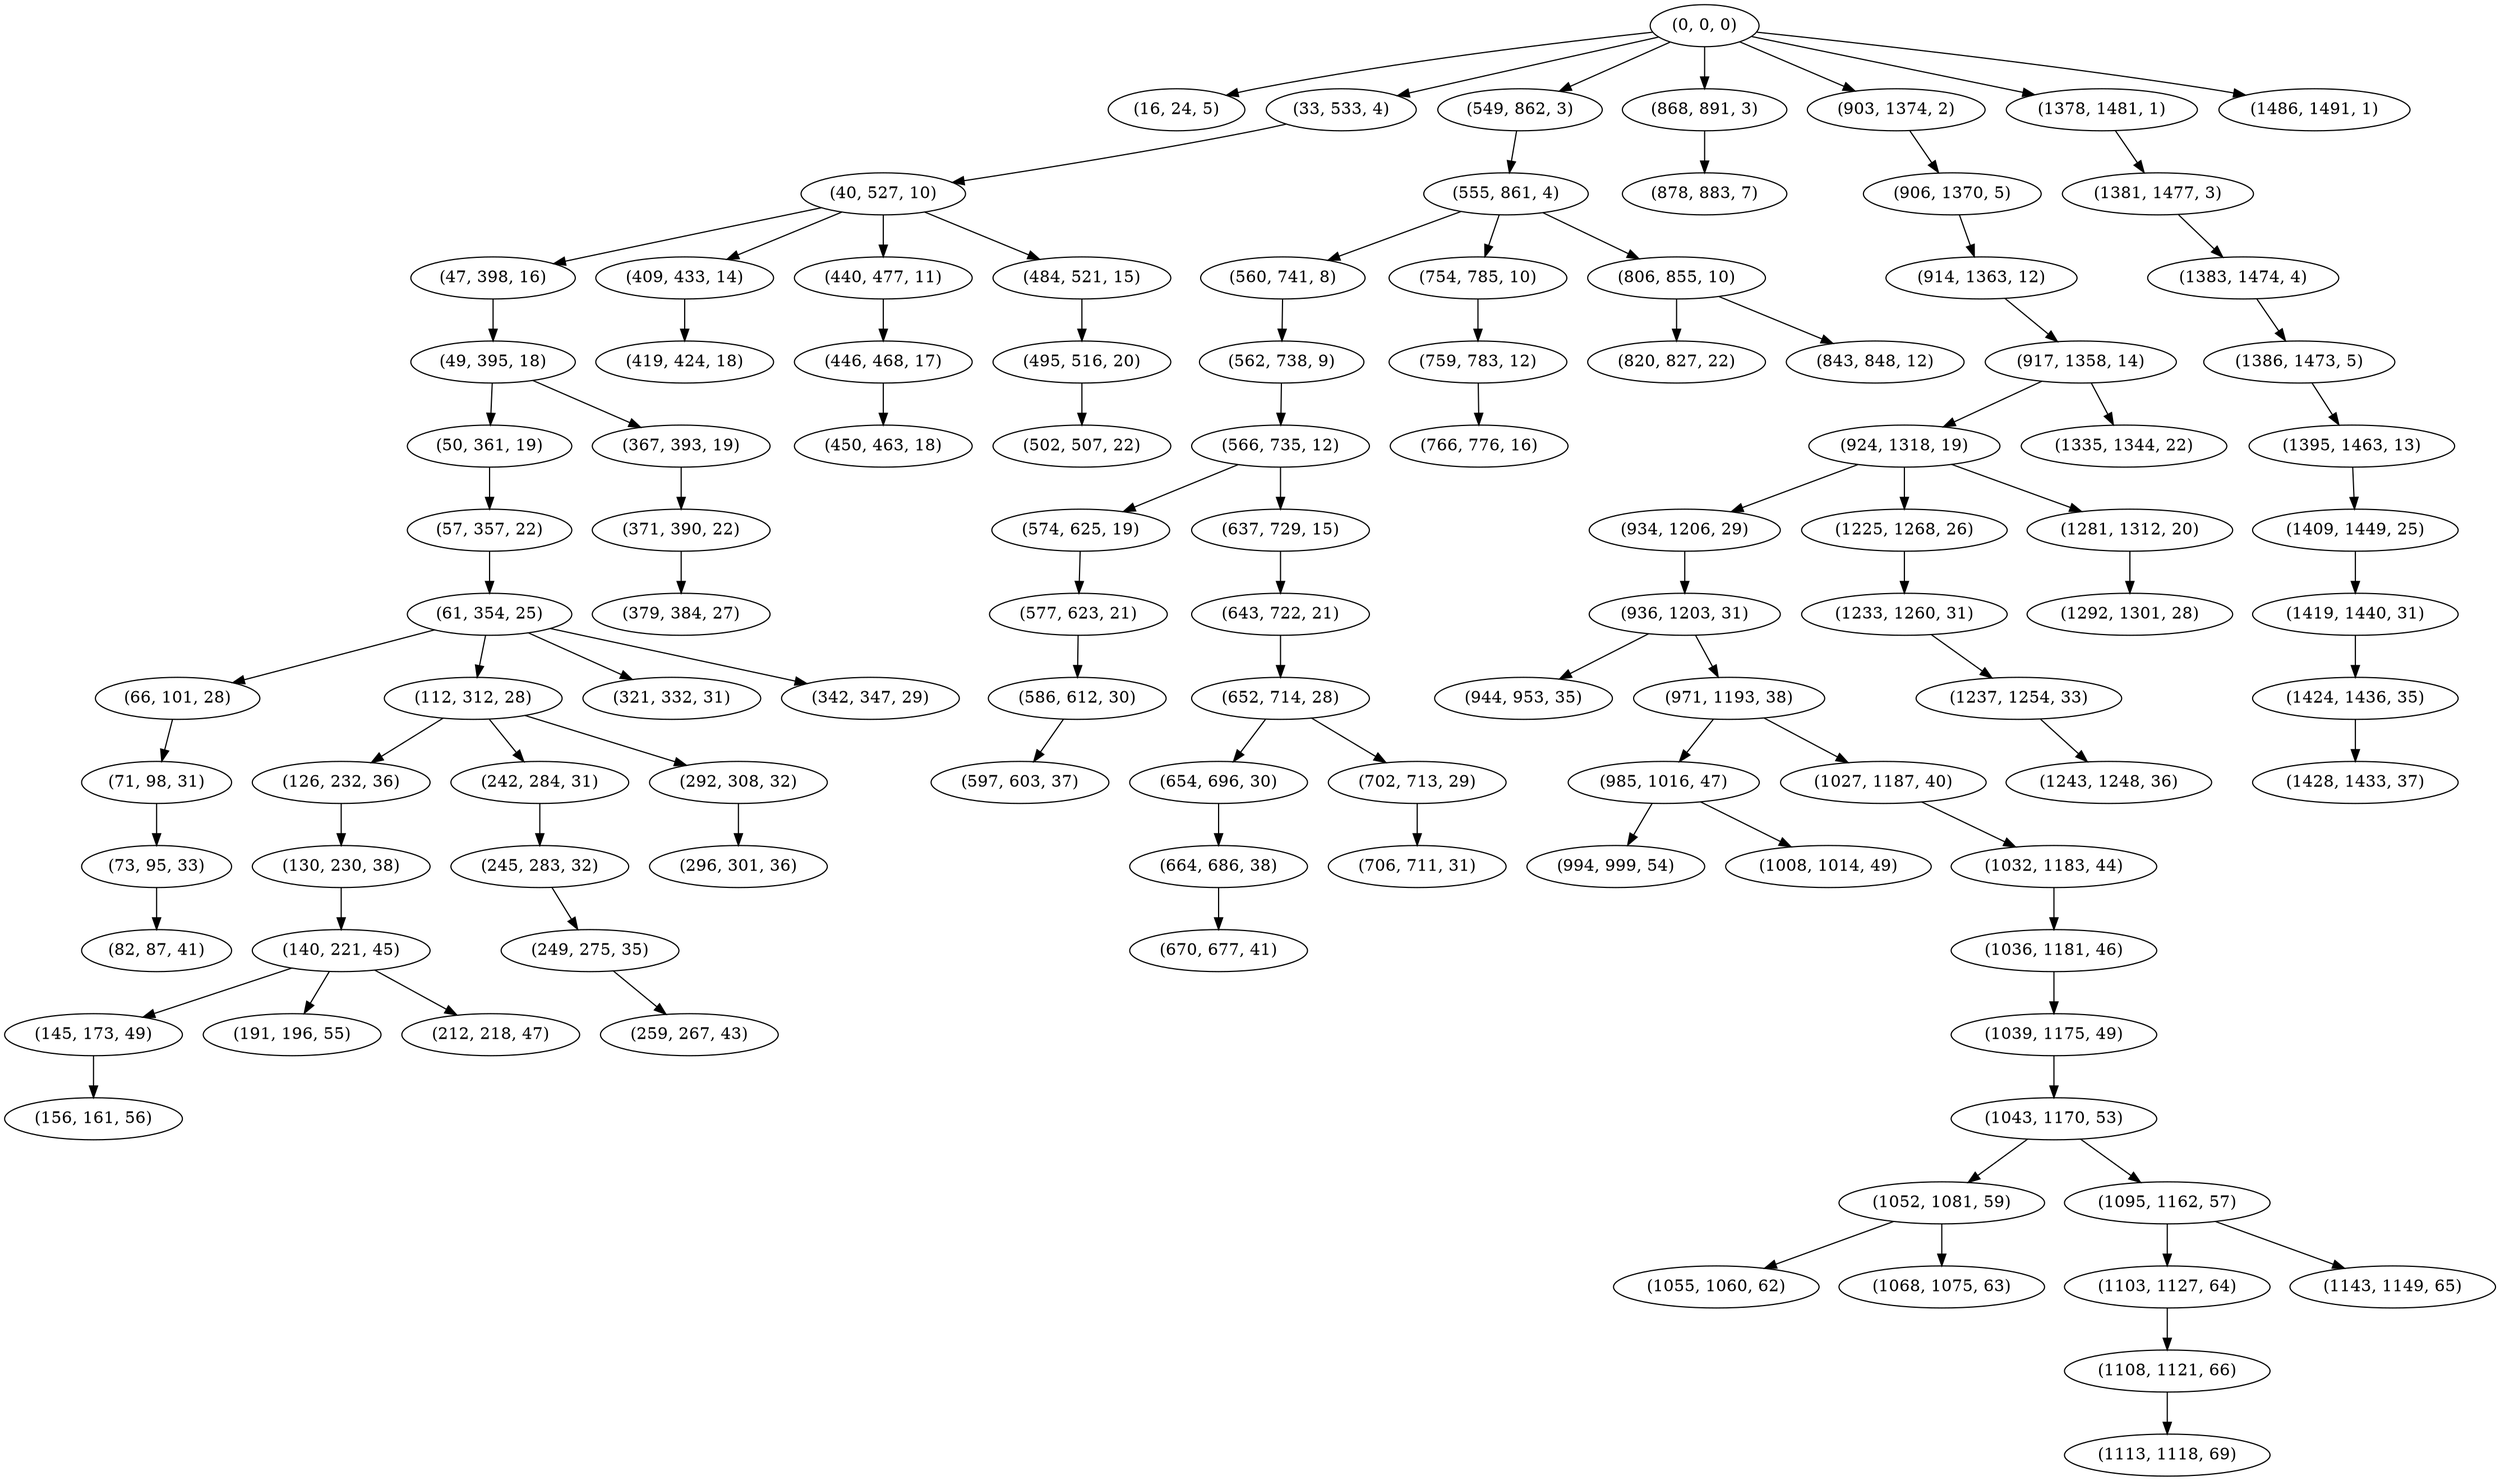 digraph tree {
    "(0, 0, 0)";
    "(16, 24, 5)";
    "(33, 533, 4)";
    "(40, 527, 10)";
    "(47, 398, 16)";
    "(49, 395, 18)";
    "(50, 361, 19)";
    "(57, 357, 22)";
    "(61, 354, 25)";
    "(66, 101, 28)";
    "(71, 98, 31)";
    "(73, 95, 33)";
    "(82, 87, 41)";
    "(112, 312, 28)";
    "(126, 232, 36)";
    "(130, 230, 38)";
    "(140, 221, 45)";
    "(145, 173, 49)";
    "(156, 161, 56)";
    "(191, 196, 55)";
    "(212, 218, 47)";
    "(242, 284, 31)";
    "(245, 283, 32)";
    "(249, 275, 35)";
    "(259, 267, 43)";
    "(292, 308, 32)";
    "(296, 301, 36)";
    "(321, 332, 31)";
    "(342, 347, 29)";
    "(367, 393, 19)";
    "(371, 390, 22)";
    "(379, 384, 27)";
    "(409, 433, 14)";
    "(419, 424, 18)";
    "(440, 477, 11)";
    "(446, 468, 17)";
    "(450, 463, 18)";
    "(484, 521, 15)";
    "(495, 516, 20)";
    "(502, 507, 22)";
    "(549, 862, 3)";
    "(555, 861, 4)";
    "(560, 741, 8)";
    "(562, 738, 9)";
    "(566, 735, 12)";
    "(574, 625, 19)";
    "(577, 623, 21)";
    "(586, 612, 30)";
    "(597, 603, 37)";
    "(637, 729, 15)";
    "(643, 722, 21)";
    "(652, 714, 28)";
    "(654, 696, 30)";
    "(664, 686, 38)";
    "(670, 677, 41)";
    "(702, 713, 29)";
    "(706, 711, 31)";
    "(754, 785, 10)";
    "(759, 783, 12)";
    "(766, 776, 16)";
    "(806, 855, 10)";
    "(820, 827, 22)";
    "(843, 848, 12)";
    "(868, 891, 3)";
    "(878, 883, 7)";
    "(903, 1374, 2)";
    "(906, 1370, 5)";
    "(914, 1363, 12)";
    "(917, 1358, 14)";
    "(924, 1318, 19)";
    "(934, 1206, 29)";
    "(936, 1203, 31)";
    "(944, 953, 35)";
    "(971, 1193, 38)";
    "(985, 1016, 47)";
    "(994, 999, 54)";
    "(1008, 1014, 49)";
    "(1027, 1187, 40)";
    "(1032, 1183, 44)";
    "(1036, 1181, 46)";
    "(1039, 1175, 49)";
    "(1043, 1170, 53)";
    "(1052, 1081, 59)";
    "(1055, 1060, 62)";
    "(1068, 1075, 63)";
    "(1095, 1162, 57)";
    "(1103, 1127, 64)";
    "(1108, 1121, 66)";
    "(1113, 1118, 69)";
    "(1143, 1149, 65)";
    "(1225, 1268, 26)";
    "(1233, 1260, 31)";
    "(1237, 1254, 33)";
    "(1243, 1248, 36)";
    "(1281, 1312, 20)";
    "(1292, 1301, 28)";
    "(1335, 1344, 22)";
    "(1378, 1481, 1)";
    "(1381, 1477, 3)";
    "(1383, 1474, 4)";
    "(1386, 1473, 5)";
    "(1395, 1463, 13)";
    "(1409, 1449, 25)";
    "(1419, 1440, 31)";
    "(1424, 1436, 35)";
    "(1428, 1433, 37)";
    "(1486, 1491, 1)";
    "(0, 0, 0)" -> "(16, 24, 5)";
    "(0, 0, 0)" -> "(33, 533, 4)";
    "(0, 0, 0)" -> "(549, 862, 3)";
    "(0, 0, 0)" -> "(868, 891, 3)";
    "(0, 0, 0)" -> "(903, 1374, 2)";
    "(0, 0, 0)" -> "(1378, 1481, 1)";
    "(0, 0, 0)" -> "(1486, 1491, 1)";
    "(33, 533, 4)" -> "(40, 527, 10)";
    "(40, 527, 10)" -> "(47, 398, 16)";
    "(40, 527, 10)" -> "(409, 433, 14)";
    "(40, 527, 10)" -> "(440, 477, 11)";
    "(40, 527, 10)" -> "(484, 521, 15)";
    "(47, 398, 16)" -> "(49, 395, 18)";
    "(49, 395, 18)" -> "(50, 361, 19)";
    "(49, 395, 18)" -> "(367, 393, 19)";
    "(50, 361, 19)" -> "(57, 357, 22)";
    "(57, 357, 22)" -> "(61, 354, 25)";
    "(61, 354, 25)" -> "(66, 101, 28)";
    "(61, 354, 25)" -> "(112, 312, 28)";
    "(61, 354, 25)" -> "(321, 332, 31)";
    "(61, 354, 25)" -> "(342, 347, 29)";
    "(66, 101, 28)" -> "(71, 98, 31)";
    "(71, 98, 31)" -> "(73, 95, 33)";
    "(73, 95, 33)" -> "(82, 87, 41)";
    "(112, 312, 28)" -> "(126, 232, 36)";
    "(112, 312, 28)" -> "(242, 284, 31)";
    "(112, 312, 28)" -> "(292, 308, 32)";
    "(126, 232, 36)" -> "(130, 230, 38)";
    "(130, 230, 38)" -> "(140, 221, 45)";
    "(140, 221, 45)" -> "(145, 173, 49)";
    "(140, 221, 45)" -> "(191, 196, 55)";
    "(140, 221, 45)" -> "(212, 218, 47)";
    "(145, 173, 49)" -> "(156, 161, 56)";
    "(242, 284, 31)" -> "(245, 283, 32)";
    "(245, 283, 32)" -> "(249, 275, 35)";
    "(249, 275, 35)" -> "(259, 267, 43)";
    "(292, 308, 32)" -> "(296, 301, 36)";
    "(367, 393, 19)" -> "(371, 390, 22)";
    "(371, 390, 22)" -> "(379, 384, 27)";
    "(409, 433, 14)" -> "(419, 424, 18)";
    "(440, 477, 11)" -> "(446, 468, 17)";
    "(446, 468, 17)" -> "(450, 463, 18)";
    "(484, 521, 15)" -> "(495, 516, 20)";
    "(495, 516, 20)" -> "(502, 507, 22)";
    "(549, 862, 3)" -> "(555, 861, 4)";
    "(555, 861, 4)" -> "(560, 741, 8)";
    "(555, 861, 4)" -> "(754, 785, 10)";
    "(555, 861, 4)" -> "(806, 855, 10)";
    "(560, 741, 8)" -> "(562, 738, 9)";
    "(562, 738, 9)" -> "(566, 735, 12)";
    "(566, 735, 12)" -> "(574, 625, 19)";
    "(566, 735, 12)" -> "(637, 729, 15)";
    "(574, 625, 19)" -> "(577, 623, 21)";
    "(577, 623, 21)" -> "(586, 612, 30)";
    "(586, 612, 30)" -> "(597, 603, 37)";
    "(637, 729, 15)" -> "(643, 722, 21)";
    "(643, 722, 21)" -> "(652, 714, 28)";
    "(652, 714, 28)" -> "(654, 696, 30)";
    "(652, 714, 28)" -> "(702, 713, 29)";
    "(654, 696, 30)" -> "(664, 686, 38)";
    "(664, 686, 38)" -> "(670, 677, 41)";
    "(702, 713, 29)" -> "(706, 711, 31)";
    "(754, 785, 10)" -> "(759, 783, 12)";
    "(759, 783, 12)" -> "(766, 776, 16)";
    "(806, 855, 10)" -> "(820, 827, 22)";
    "(806, 855, 10)" -> "(843, 848, 12)";
    "(868, 891, 3)" -> "(878, 883, 7)";
    "(903, 1374, 2)" -> "(906, 1370, 5)";
    "(906, 1370, 5)" -> "(914, 1363, 12)";
    "(914, 1363, 12)" -> "(917, 1358, 14)";
    "(917, 1358, 14)" -> "(924, 1318, 19)";
    "(917, 1358, 14)" -> "(1335, 1344, 22)";
    "(924, 1318, 19)" -> "(934, 1206, 29)";
    "(924, 1318, 19)" -> "(1225, 1268, 26)";
    "(924, 1318, 19)" -> "(1281, 1312, 20)";
    "(934, 1206, 29)" -> "(936, 1203, 31)";
    "(936, 1203, 31)" -> "(944, 953, 35)";
    "(936, 1203, 31)" -> "(971, 1193, 38)";
    "(971, 1193, 38)" -> "(985, 1016, 47)";
    "(971, 1193, 38)" -> "(1027, 1187, 40)";
    "(985, 1016, 47)" -> "(994, 999, 54)";
    "(985, 1016, 47)" -> "(1008, 1014, 49)";
    "(1027, 1187, 40)" -> "(1032, 1183, 44)";
    "(1032, 1183, 44)" -> "(1036, 1181, 46)";
    "(1036, 1181, 46)" -> "(1039, 1175, 49)";
    "(1039, 1175, 49)" -> "(1043, 1170, 53)";
    "(1043, 1170, 53)" -> "(1052, 1081, 59)";
    "(1043, 1170, 53)" -> "(1095, 1162, 57)";
    "(1052, 1081, 59)" -> "(1055, 1060, 62)";
    "(1052, 1081, 59)" -> "(1068, 1075, 63)";
    "(1095, 1162, 57)" -> "(1103, 1127, 64)";
    "(1095, 1162, 57)" -> "(1143, 1149, 65)";
    "(1103, 1127, 64)" -> "(1108, 1121, 66)";
    "(1108, 1121, 66)" -> "(1113, 1118, 69)";
    "(1225, 1268, 26)" -> "(1233, 1260, 31)";
    "(1233, 1260, 31)" -> "(1237, 1254, 33)";
    "(1237, 1254, 33)" -> "(1243, 1248, 36)";
    "(1281, 1312, 20)" -> "(1292, 1301, 28)";
    "(1378, 1481, 1)" -> "(1381, 1477, 3)";
    "(1381, 1477, 3)" -> "(1383, 1474, 4)";
    "(1383, 1474, 4)" -> "(1386, 1473, 5)";
    "(1386, 1473, 5)" -> "(1395, 1463, 13)";
    "(1395, 1463, 13)" -> "(1409, 1449, 25)";
    "(1409, 1449, 25)" -> "(1419, 1440, 31)";
    "(1419, 1440, 31)" -> "(1424, 1436, 35)";
    "(1424, 1436, 35)" -> "(1428, 1433, 37)";
}
